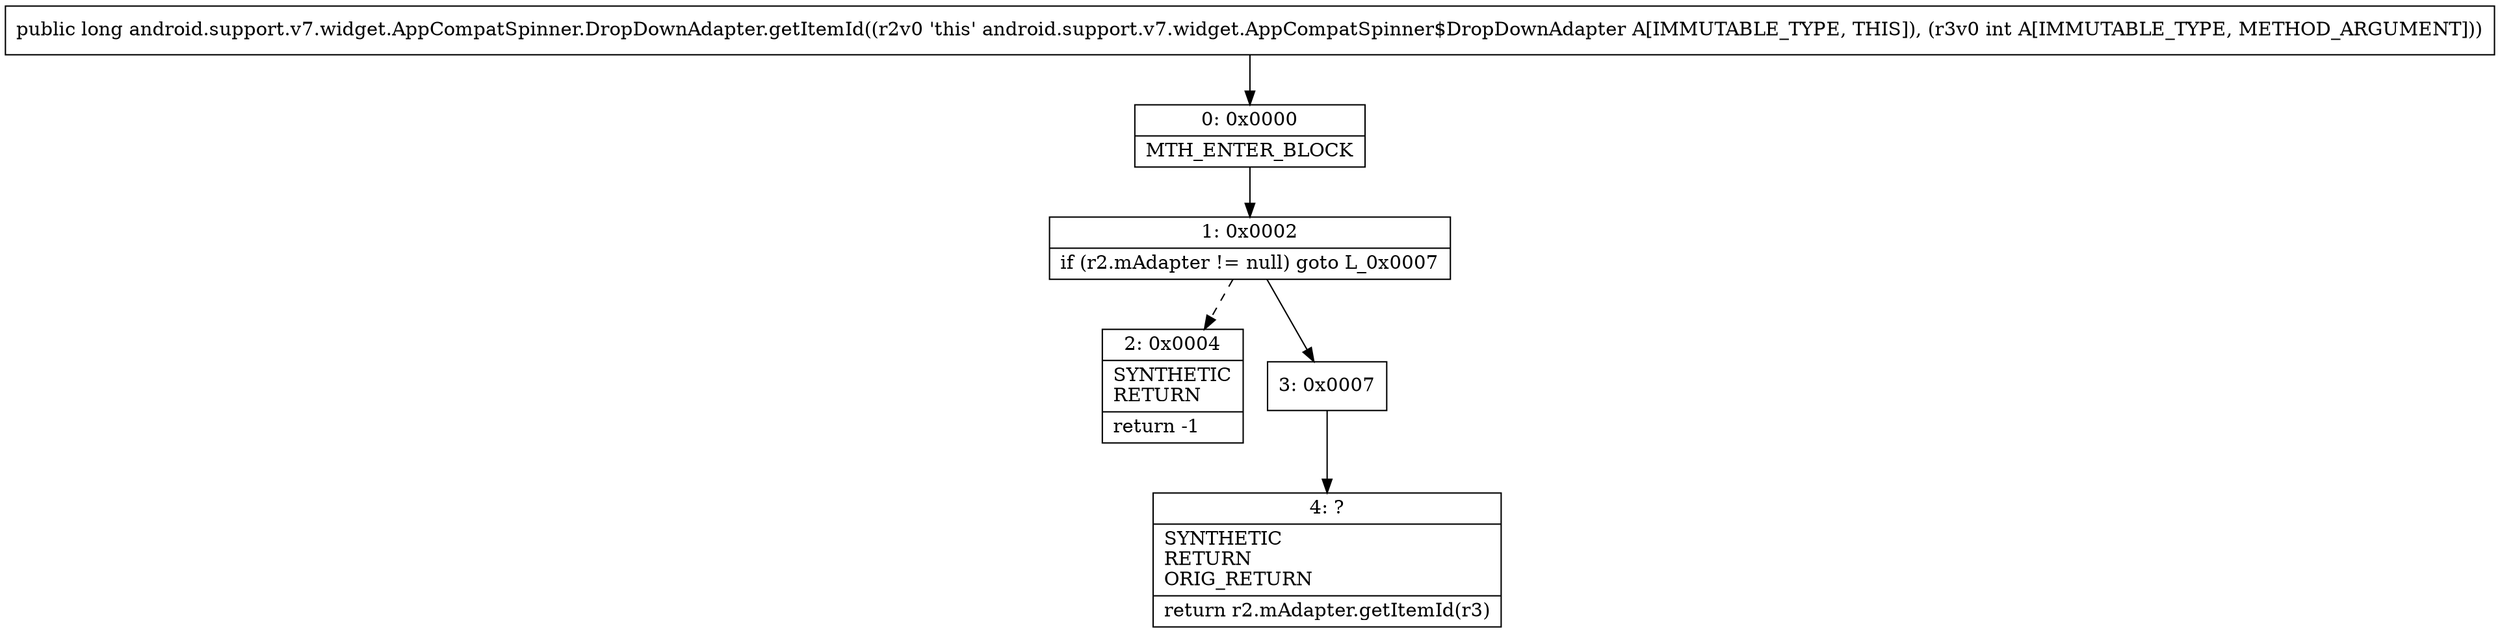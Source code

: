 digraph "CFG forandroid.support.v7.widget.AppCompatSpinner.DropDownAdapter.getItemId(I)J" {
Node_0 [shape=record,label="{0\:\ 0x0000|MTH_ENTER_BLOCK\l}"];
Node_1 [shape=record,label="{1\:\ 0x0002|if (r2.mAdapter != null) goto L_0x0007\l}"];
Node_2 [shape=record,label="{2\:\ 0x0004|SYNTHETIC\lRETURN\l|return \-1\l}"];
Node_3 [shape=record,label="{3\:\ 0x0007}"];
Node_4 [shape=record,label="{4\:\ ?|SYNTHETIC\lRETURN\lORIG_RETURN\l|return r2.mAdapter.getItemId(r3)\l}"];
MethodNode[shape=record,label="{public long android.support.v7.widget.AppCompatSpinner.DropDownAdapter.getItemId((r2v0 'this' android.support.v7.widget.AppCompatSpinner$DropDownAdapter A[IMMUTABLE_TYPE, THIS]), (r3v0 int A[IMMUTABLE_TYPE, METHOD_ARGUMENT])) }"];
MethodNode -> Node_0;
Node_0 -> Node_1;
Node_1 -> Node_2[style=dashed];
Node_1 -> Node_3;
Node_3 -> Node_4;
}

